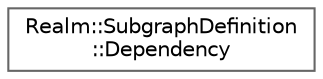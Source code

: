 digraph "Graphical Class Hierarchy"
{
 // LATEX_PDF_SIZE
  bgcolor="transparent";
  edge [fontname=Helvetica,fontsize=10,labelfontname=Helvetica,labelfontsize=10];
  node [fontname=Helvetica,fontsize=10,shape=box,height=0.2,width=0.4];
  rankdir="LR";
  Node0 [id="Node000000",label="Realm::SubgraphDefinition\l::Dependency",height=0.2,width=0.4,color="grey40", fillcolor="white", style="filled",URL="$structRealm_1_1SubgraphDefinition_1_1Dependency.html",tooltip=" "];
}
